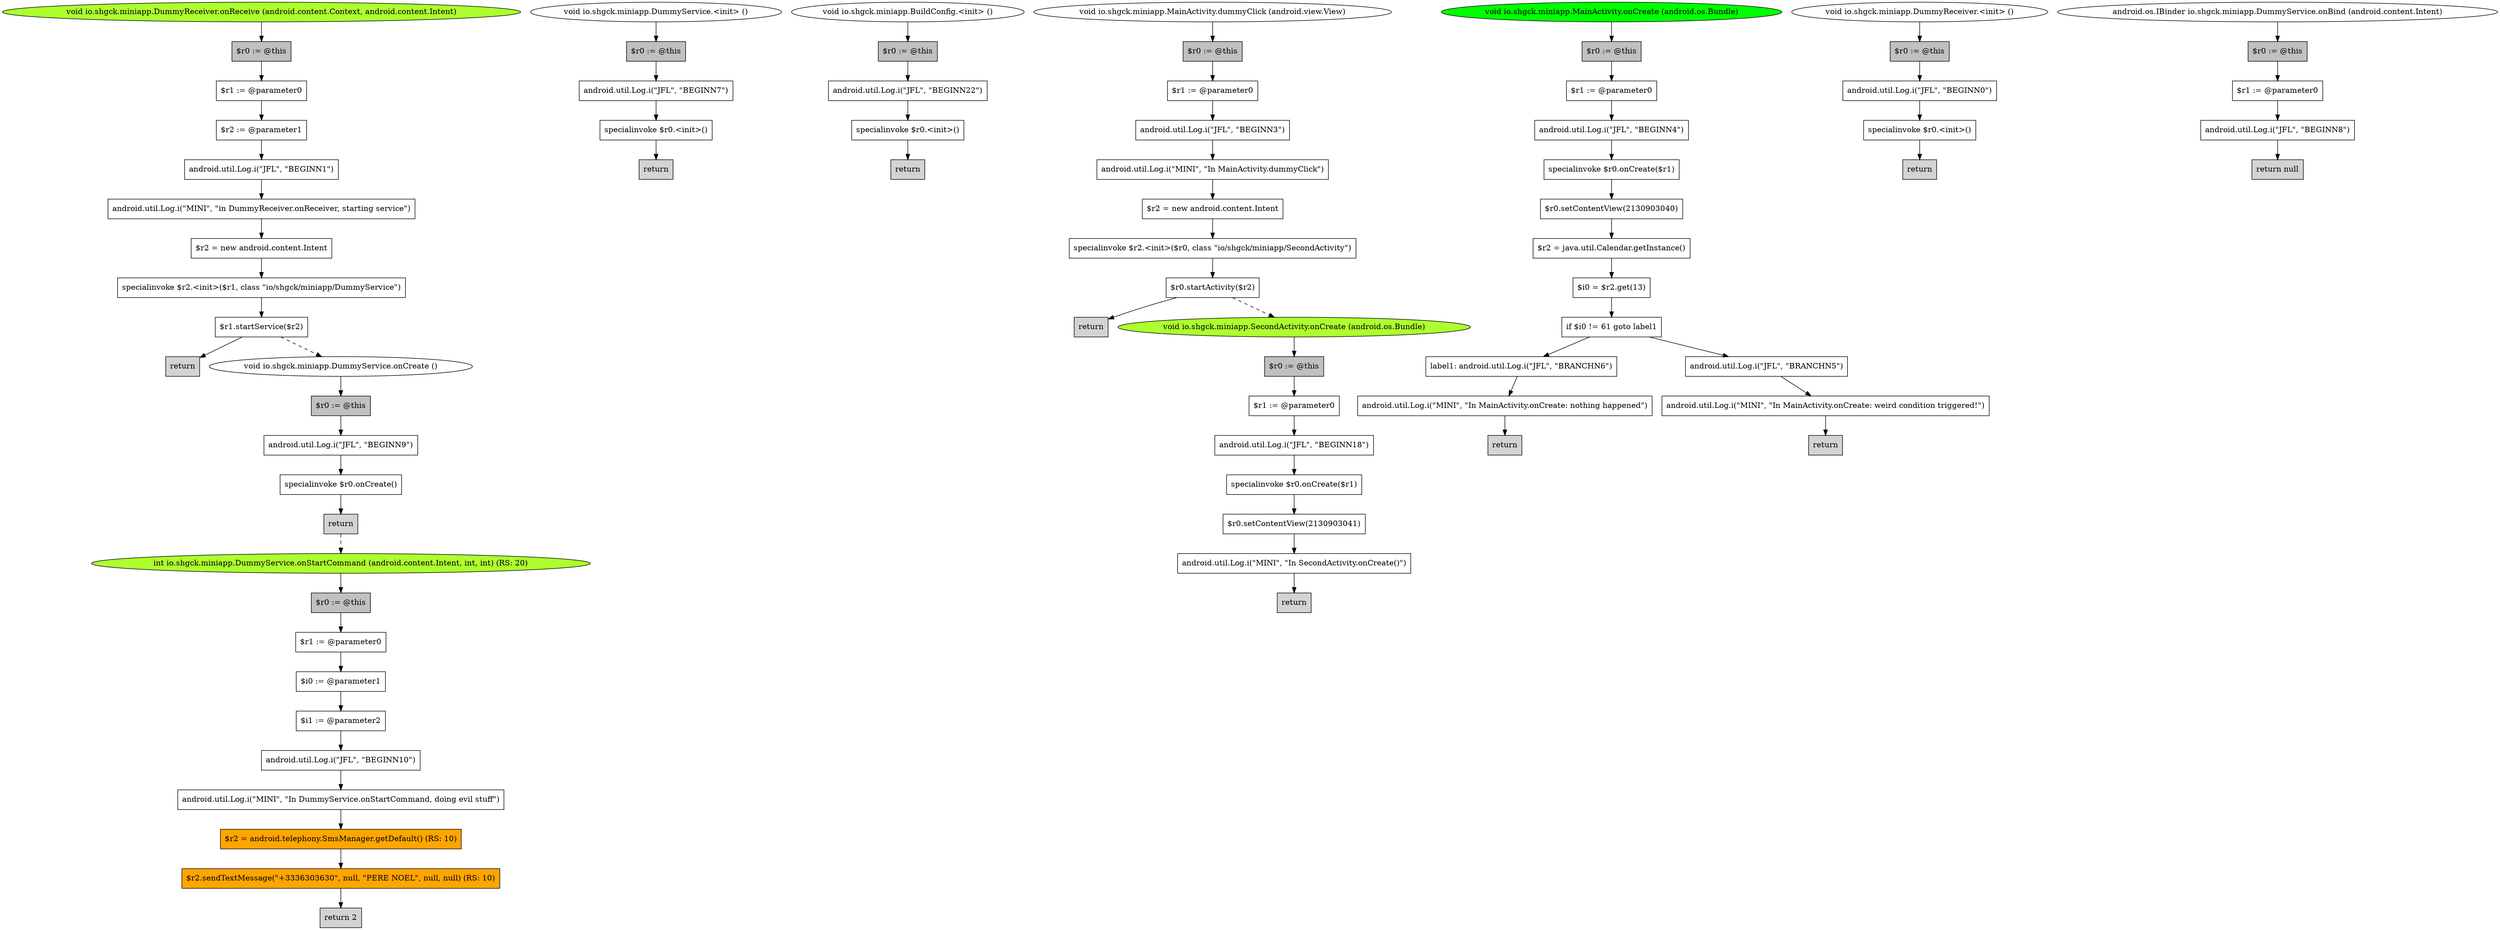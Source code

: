 digraph "Application graph" {
	node [label="\N",
		shape=box
	];
	0	 [entry_point=True,
		fillcolor=greenyellow,
		label="void io.shgck.miniapp.DummyReceiver.onReceive (android.content.Context, android.content.Intent)",
		risk=0,
		shape=ellipse,
		soot_sig="<io.shgck.miniapp.DummyReceiver: void onReceive(android.content.Context,android.content.Intent)>",
		style=filled];
	2	 [fillcolor=gray,
		key=991774315,
		label="$r0 := @this",
		method=5008,
		style=filled,
		used_types="io.shgck.miniapp.DummyReceiver"];
	0 -> 2 [key=0];
1 [key=1572610482,
	label="$r1 := @parameter0",
	method=5008,
	used_types="android.content.Context"];
4 [key=886993530,
	label="$r2 := @parameter1",
	method=5008,
	used_types="android.content.Intent"];
1 -> 4 [key=0];
2 -> 1 [key=0];
3 [invoke_target="<android.util.Log: int i(java.lang.String,java.lang.String)>",
key=264736518,
label="android.util.Log.i(\"JFL\", \"BEGINN1\")",
method=5008,
used_types="java.lang.String, java.lang.String, int"];
6 [invoke_target="<android.util.Log: int i(java.lang.String,java.lang.String)>",
key=1459624061,
label="android.util.Log.i(\"MINI\", \"in DummyReceiver.onReceiver, starting service\")",
method=5008,
used_types="java.lang.String, java.lang.String, int"];
3 -> 6 [key=0];
4 -> 3 [key=0];
5 [key=91915601,
label="$r2 = new android.content.Intent",
method=5008,
used_types="android.content.Intent"];
8 [invoke_target="<android.content.Intent: void <init>(android.content.Context,java.lang.Class)>",
key=441989517,
label="specialinvoke $r2.<init>($r1, class \"io/shgck/miniapp/DummyService\")",
method=5008,
used_types="android.content.Context, java.lang.Class, android.content.Intent, void"];
5 -> 8 [key=0];
6 -> 5 [key=0];
7 [implicit_targets="<io.shgck.miniapp.DummyService: void onCreate()>, <io.shgck.miniapp.DummyService: int onStartCommand(android.content.Intent,int,\
int)>",
invoke_target="<android.content.Context: android.content.ComponentName startService(android.content.Intent)>",
key=617179674,
label="$r1.startService($r2)",
method=5008,
used_types="android.content.Intent, android.content.Context, android.content.ComponentName"];
9 [fillcolor=lightgray,
key=592765908,
label=return,
method=5008,
style=filled];
7 -> 9 [key=0];
29 [label="void io.shgck.miniapp.DummyService.onCreate ()",
risk=0,
shape=ellipse,
soot_sig="<io.shgck.miniapp.DummyService: void onCreate()>"];
7 -> 29 [key=0,
implicit=True,
interproc=True,
style=dashed];
8 -> 7 [key=0];
10 [invoke_target="<android.util.Log: int i(java.lang.String,java.lang.String)>",
key=995854721,
label="android.util.Log.i(\"JFL\", \"BEGINN7\")",
method=4739,
used_types="java.lang.String, java.lang.String, int"];
13 [invoke_target="<android.app.Service: void <init>()>",
key=1343106500,
label="specialinvoke $r0.<init>()",
method=4739,
used_types="io.shgck.miniapp.DummyService, void"];
10 -> 13 [key=0];
11 [fillcolor=gray,
key=586830923,
label="$r0 := @this",
method=4739,
style=filled,
used_types="io.shgck.miniapp.DummyService"];
11 -> 10 [key=0];
12 [fillcolor=lightgray,
key=1390331883,
label=return,
method=4739,
style=filled];
13 -> 12 [key=0];
14 [label="void io.shgck.miniapp.DummyService.<init> ()",
risk=0,
shape=ellipse,
soot_sig="<io.shgck.miniapp.DummyService: void <init>()>"];
14 -> 11 [key=0];
15 [key=1994178184,
label="$r1 := @parameter0",
method=4742,
used_types="android.content.Intent"];
18 [key=1045214627,
label="$i0 := @parameter1",
method=4742,
used_types=int];
15 -> 18 [key=0];
16 [fillcolor=gray,
key=875898611,
label="$r0 := @this",
method=4742,
style=filled,
used_types="io.shgck.miniapp.DummyService"];
16 -> 15 [key=0];
17 [key=366069783,
label="$i1 := @parameter2",
method=4742,
used_types=int];
20 [invoke_target="<android.util.Log: int i(java.lang.String,java.lang.String)>",
key=688590464,
label="android.util.Log.i(\"JFL\", \"BEGINN10\")",
method=4742,
used_types="java.lang.String, java.lang.String, int"];
17 -> 20 [key=0];
18 -> 17 [key=0];
19 [invoke_target="<android.util.Log: int i(java.lang.String,java.lang.String)>",
key=615816786,
label="android.util.Log.i(\"MINI\", \"In DummyService.onStartCommand, doing evil stuff\")",
method=4742,
used_types="java.lang.String, java.lang.String, int"];
22 [fillcolor=orange,
key=1309027409,
label="$r2 = android.telephony.SmsManager.getDefault() (RS: 10)",
method=4742,
risk=10,
style=filled,
used_types="android.telephony.SmsManager"];
19 -> 22 [key=0];
20 -> 19 [key=0];
21 [fillcolor=orange,
invoke_target="<android.telephony.SmsManager: void sendTextMessage(java.lang.String,java.lang.String,java.lang.String,android.app.PendingIntent,\
android.app.PendingIntent)>",
key=764092576,
label="$r2.sendTextMessage(\"+3336303630\", null, \"PERE NOEL\", null, null) (RS: 10)",
method=4742,
risk=10,
style=filled,
used_types="java.lang.String, null_type, java.lang.String, null_type, null_type, android.telephony.SmsManager, void"];
23 [fillcolor=lightgray,
key=823891015,
label="return 2",
method=4742,
style=filled,
used_types=int];
21 -> 23 [key=0];
22 -> 21 [key=0];
24 [entry_point=True,
fillcolor=greenyellow,
label="int io.shgck.miniapp.DummyService.onStartCommand (android.content.Intent, int, int) (RS: 20)",
risk=20,
shape=ellipse,
soot_sig="<io.shgck.miniapp.DummyService: int onStartCommand(android.content.Intent,int,int)>",
style=filled];
24 -> 16 [key=0];
25 [invoke_target="<android.util.Log: int i(java.lang.String,java.lang.String)>",
key=670594560,
label="android.util.Log.i(\"JFL\", \"BEGINN9\")",
method=4741,
used_types="java.lang.String, java.lang.String, int"];
28 [invoke_target="<android.app.Service: void onCreate()>",
key=1674674654,
label="specialinvoke $r0.onCreate()",
method=4741,
used_types="io.shgck.miniapp.DummyService, void"];
25 -> 28 [key=0];
26 [fillcolor=gray,
key=2128263275,
label="$r0 := @this",
method=4741,
style=filled,
used_types="io.shgck.miniapp.DummyService"];
26 -> 25 [key=0];
27 [fillcolor=lightgray,
key=1336232196,
label=return,
method=4741,
style=filled];
27 -> 24 [key=0,
implicit=True,
interproc=True,
style=dashed];
28 -> 27 [key=0];
29 -> 26 [key=0];
30 [invoke_target="<android.util.Log: int i(java.lang.String,java.lang.String)>",
key=1100493726,
label="android.util.Log.i(\"JFL\", \"BEGINN22\")",
method=4738,
used_types="java.lang.String, java.lang.String, int"];
33 [invoke_target="<java.lang.Object: void <init>()>",
key=1271484467,
label="specialinvoke $r0.<init>()",
method=4738,
used_types="io.shgck.miniapp.BuildConfig, void"];
30 -> 33 [key=0];
31 [fillcolor=gray,
key=586110529,
label="$r0 := @this",
method=4738,
style=filled,
used_types="io.shgck.miniapp.BuildConfig"];
31 -> 30 [key=0];
32 [fillcolor=lightgray,
key=229665572,
label=return,
method=4738,
style=filled];
33 -> 32 [key=0];
34 [label="void io.shgck.miniapp.BuildConfig.<init> ()",
risk=0,
shape=ellipse,
soot_sig="<io.shgck.miniapp.BuildConfig: void <init>()>"];
34 -> 31 [key=0];
35 [key=1335108214,
label="$r1 := @parameter0",
method=4744,
used_types="android.view.View"];
38 [invoke_target="<android.util.Log: int i(java.lang.String,java.lang.String)>",
key=1236945922,
label="android.util.Log.i(\"JFL\", \"BEGINN3\")",
method=4744,
used_types="java.lang.String, java.lang.String, int"];
35 -> 38 [key=0];
36 [fillcolor=gray,
key=1511148959,
label="$r0 := @this",
method=4744,
style=filled,
used_types="io.shgck.miniapp.MainActivity"];
36 -> 35 [key=0];
37 [invoke_target="<android.util.Log: int i(java.lang.String,java.lang.String)>",
key=1143401925,
label="android.util.Log.i(\"MINI\", \"In MainActivity.dummyClick\")",
method=4744,
used_types="java.lang.String, java.lang.String, int"];
40 [key=1472480119,
label="$r2 = new android.content.Intent",
method=4744,
used_types="android.content.Intent"];
37 -> 40 [key=0];
38 -> 37 [key=0];
39 [invoke_target="<android.content.Intent: void <init>(android.content.Context,java.lang.Class)>",
key=2014438912,
label="specialinvoke $r2.<init>($r0, class \"io/shgck/miniapp/SecondActivity\")",
method=4744,
used_types="io.shgck.miniapp.MainActivity, java.lang.Class, android.content.Intent, void"];
42 [implicit_targets="<io.shgck.miniapp.SecondActivity: void onCreate(android.os.Bundle)>",
invoke_target="<io.shgck.miniapp.MainActivity: void startActivity(android.content.Intent)>",
key=1595099029,
label="$r0.startActivity($r2)",
method=4744,
used_types="android.content.Intent, io.shgck.miniapp.MainActivity, void"];
39 -> 42 [key=0];
40 -> 39 [key=0];
41 [fillcolor=lightgray,
key=1791014902,
label=return,
method=4744,
style=filled];
42 -> 41 [key=0];
51 [entry_point=True,
fillcolor=greenyellow,
label="void io.shgck.miniapp.SecondActivity.onCreate (android.os.Bundle)",
risk=0,
shape=ellipse,
soot_sig="<io.shgck.miniapp.SecondActivity: void onCreate(android.os.Bundle)>",
style=filled];
42 -> 51 [key=0,
implicit=True,
interproc=True,
style=dashed];
43 [label="void io.shgck.miniapp.MainActivity.dummyClick (android.view.View)",
risk=0,
shape=ellipse,
soot_sig="<io.shgck.miniapp.MainActivity: void dummyClick(android.view.View)>"];
43 -> 36 [key=0];
44 [key=1362652272,
label="$r1 := @parameter0",
method=4756,
used_types="android.os.Bundle"];
47 [invoke_target="<android.util.Log: int i(java.lang.String,java.lang.String)>",
key=1319094583,
label="android.util.Log.i(\"JFL\", \"BEGINN18\")",
method=4756,
used_types="java.lang.String, java.lang.String, int"];
44 -> 47 [key=0];
45 [fillcolor=gray,
key=461219673,
label="$r0 := @this",
method=4756,
style=filled,
used_types="io.shgck.miniapp.SecondActivity"];
45 -> 44 [key=0];
46 [invoke_target="<android.app.Activity: void onCreate(android.os.Bundle)>",
key=684162308,
label="specialinvoke $r0.onCreate($r1)",
method=4756,
used_types="android.os.Bundle, io.shgck.miniapp.SecondActivity, void"];
49 [invoke_target="<io.shgck.miniapp.SecondActivity: void setContentView(int)>",
key=1557448880,
label="$r0.setContentView(2130903041)",
method=4756,
used_types="int, io.shgck.miniapp.SecondActivity, void"];
46 -> 49 [key=0];
47 -> 46 [key=0];
48 [invoke_target="<android.util.Log: int i(java.lang.String,java.lang.String)>",
key=1663641926,
label="android.util.Log.i(\"MINI\", \"In SecondActivity.onCreate()\")",
method=4756,
used_types="java.lang.String, java.lang.String, int"];
50 [fillcolor=lightgray,
key=592766342,
label=return,
method=4756,
style=filled];
48 -> 50 [key=0];
49 -> 48 [key=0];
51 -> 45 [key=0];
52 [invoke_target="<android.util.Log: int i(java.lang.String,java.lang.String)>",
key=383462606,
label="label1: android.util.Log.i(\"JFL\", \"BRANCHN6\")",
method=4745,
used_types="java.lang.String, java.lang.String, int"];
55 [invoke_target="<android.util.Log: int i(java.lang.String,java.lang.String)>",
key=605904636,
label="android.util.Log.i(\"MINI\", \"In MainActivity.onCreate: nothing happened\")",
method=4745,
used_types="java.lang.String, java.lang.String, int"];
52 -> 55 [key=0];
53 [fillcolor=lightgray,
key=855942730,
label=return,
method=4745,
style=filled];
54 [fillcolor=lightgray,
key=896894357,
label=return,
method=4745,
style=filled];
55 -> 54 [key=0];
56 [entry_point=True,
fillcolor=green,
label="void io.shgck.miniapp.MainActivity.onCreate (android.os.Bundle)",
main=True,
risk=0,
shape=ellipse,
soot_sig="<io.shgck.miniapp.MainActivity: void onCreate(android.os.Bundle)>",
style=filled];
58 [fillcolor=gray,
key=906611945,
label="$r0 := @this",
method=4745,
style=filled,
used_types="io.shgck.miniapp.MainActivity"];
56 -> 58 [key=0];
57 [key=2038979642,
label="$r1 := @parameter0",
method=4745,
used_types="android.os.Bundle"];
60 [invoke_target="<android.util.Log: int i(java.lang.String,java.lang.String)>",
key=1486463593,
label="android.util.Log.i(\"JFL\", \"BEGINN4\")",
method=4745,
used_types="java.lang.String, java.lang.String, int"];
57 -> 60 [key=0];
58 -> 57 [key=0];
59 [invoke_target="<android.app.Activity: void onCreate(android.os.Bundle)>",
key=755615643,
label="specialinvoke $r0.onCreate($r1)",
method=4745,
used_types="android.os.Bundle, io.shgck.miniapp.MainActivity, void"];
62 [invoke_target="<io.shgck.miniapp.MainActivity: void setContentView(int)>",
key=787259637,
label="$r0.setContentView(2130903040)",
method=4745,
used_types="int, io.shgck.miniapp.MainActivity, void"];
59 -> 62 [key=0];
60 -> 59 [key=0];
61 [key=825969892,
label="$r2 = java.util.Calendar.getInstance()",
method=4745,
used_types="java.util.Calendar"];
64 [key=790395954,
label="$i0 = $r2.get(13)",
method=4745,
used_types="int, int, java.util.Calendar"];
61 -> 64 [key=0];
62 -> 61 [key=0];
63 [key=1977780197,
label="if $i0 != 61 goto label1",
method=4745,
used_types="int, int, int"];
63 -> 52 [key=0];
66 [invoke_target="<android.util.Log: int i(java.lang.String,java.lang.String)>",
key=1316342000,
label="android.util.Log.i(\"JFL\", \"BRANCHN5\")",
method=4745,
used_types="java.lang.String, java.lang.String, int"];
63 -> 66 [key=0];
64 -> 63 [key=0];
65 [invoke_target="<android.util.Log: int i(java.lang.String,java.lang.String)>",
key=395508885,
label="android.util.Log.i(\"MINI\", \"In MainActivity.onCreate: weird condition triggered!\")",
method=4745,
used_types="java.lang.String, java.lang.String, int"];
65 -> 53 [key=0];
66 -> 65 [key=0];
67 [invoke_target="<android.util.Log: int i(java.lang.String,java.lang.String)>",
key=251602943,
label="android.util.Log.i(\"JFL\", \"BEGINN0\")",
method=5007,
used_types="java.lang.String, java.lang.String, int"];
70 [invoke_target="<android.content.BroadcastReceiver: void <init>()>",
key=870367228,
label="specialinvoke $r0.<init>()",
method=5007,
used_types="io.shgck.miniapp.DummyReceiver, void"];
67 -> 70 [key=0];
68 [fillcolor=gray,
key=1570165892,
label="$r0 := @this",
method=5007,
style=filled,
used_types="io.shgck.miniapp.DummyReceiver"];
68 -> 67 [key=0];
69 [fillcolor=lightgray,
key=1585648581,
label=return,
method=5007,
style=filled];
70 -> 69 [key=0];
71 [label="void io.shgck.miniapp.DummyReceiver.<init> ()",
risk=0,
shape=ellipse,
soot_sig="<io.shgck.miniapp.DummyReceiver: void <init>()>"];
71 -> 68 [key=0];
72 [key=86186949,
label="$r1 := @parameter0",
method=4740,
used_types="android.content.Intent"];
75 [invoke_target="<android.util.Log: int i(java.lang.String,java.lang.String)>",
key=1990234776,
label="android.util.Log.i(\"JFL\", \"BEGINN8\")",
method=4740,
used_types="java.lang.String, java.lang.String, int"];
72 -> 75 [key=0];
73 [fillcolor=gray,
key=227186054,
label="$r0 := @this",
method=4740,
style=filled,
used_types="io.shgck.miniapp.DummyService"];
73 -> 72 [key=0];
74 [fillcolor=lightgray,
key=391642320,
label="return null",
method=4740,
style=filled,
used_types=null_type];
75 -> 74 [key=0];
76 [label="android.os.IBinder io.shgck.miniapp.DummyService.onBind (android.content.Intent)",
risk=0,
shape=ellipse,
soot_sig="<io.shgck.miniapp.DummyService: android.os.IBinder onBind(android.content.Intent)>"];
76 -> 73 [key=0];
}

